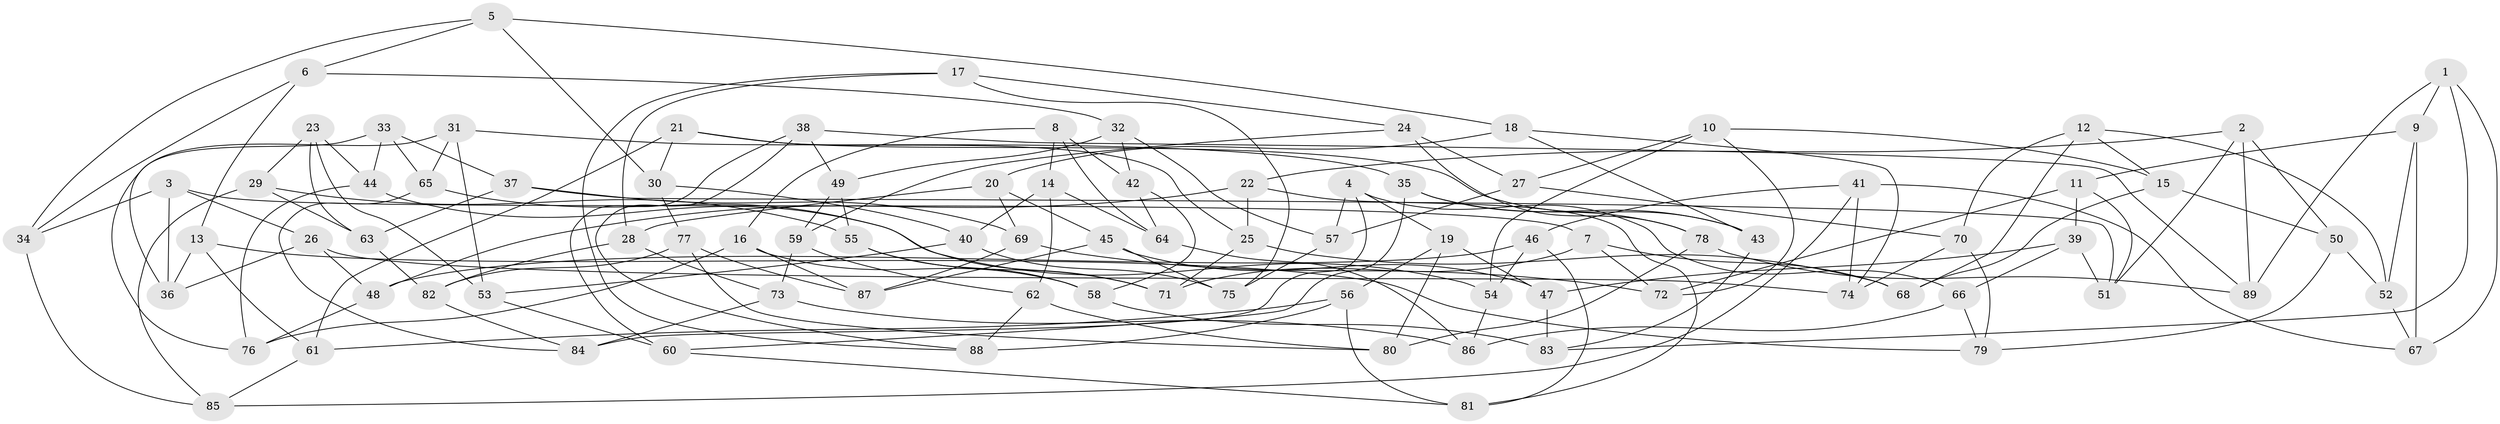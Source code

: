 // coarse degree distribution, {4: 0.45161290322580644, 5: 0.20967741935483872, 3: 0.14516129032258066, 6: 0.1935483870967742}
// Generated by graph-tools (version 1.1) at 2025/38/03/04/25 23:38:07]
// undirected, 89 vertices, 178 edges
graph export_dot {
  node [color=gray90,style=filled];
  1;
  2;
  3;
  4;
  5;
  6;
  7;
  8;
  9;
  10;
  11;
  12;
  13;
  14;
  15;
  16;
  17;
  18;
  19;
  20;
  21;
  22;
  23;
  24;
  25;
  26;
  27;
  28;
  29;
  30;
  31;
  32;
  33;
  34;
  35;
  36;
  37;
  38;
  39;
  40;
  41;
  42;
  43;
  44;
  45;
  46;
  47;
  48;
  49;
  50;
  51;
  52;
  53;
  54;
  55;
  56;
  57;
  58;
  59;
  60;
  61;
  62;
  63;
  64;
  65;
  66;
  67;
  68;
  69;
  70;
  71;
  72;
  73;
  74;
  75;
  76;
  77;
  78;
  79;
  80;
  81;
  82;
  83;
  84;
  85;
  86;
  87;
  88;
  89;
  1 -- 83;
  1 -- 89;
  1 -- 67;
  1 -- 9;
  2 -- 51;
  2 -- 89;
  2 -- 50;
  2 -- 22;
  3 -- 26;
  3 -- 7;
  3 -- 36;
  3 -- 34;
  4 -- 57;
  4 -- 84;
  4 -- 19;
  4 -- 66;
  5 -- 6;
  5 -- 34;
  5 -- 18;
  5 -- 30;
  6 -- 32;
  6 -- 13;
  6 -- 34;
  7 -- 72;
  7 -- 68;
  7 -- 71;
  8 -- 16;
  8 -- 14;
  8 -- 64;
  8 -- 42;
  9 -- 67;
  9 -- 52;
  9 -- 11;
  10 -- 15;
  10 -- 54;
  10 -- 72;
  10 -- 27;
  11 -- 72;
  11 -- 51;
  11 -- 39;
  12 -- 68;
  12 -- 15;
  12 -- 52;
  12 -- 70;
  13 -- 36;
  13 -- 79;
  13 -- 61;
  14 -- 64;
  14 -- 62;
  14 -- 40;
  15 -- 68;
  15 -- 50;
  16 -- 87;
  16 -- 58;
  16 -- 76;
  17 -- 75;
  17 -- 24;
  17 -- 88;
  17 -- 28;
  18 -- 20;
  18 -- 43;
  18 -- 74;
  19 -- 56;
  19 -- 47;
  19 -- 80;
  20 -- 45;
  20 -- 28;
  20 -- 69;
  21 -- 30;
  21 -- 61;
  21 -- 25;
  21 -- 43;
  22 -- 48;
  22 -- 25;
  22 -- 81;
  23 -- 53;
  23 -- 63;
  23 -- 29;
  23 -- 44;
  24 -- 78;
  24 -- 27;
  24 -- 59;
  25 -- 68;
  25 -- 71;
  26 -- 48;
  26 -- 36;
  26 -- 74;
  27 -- 57;
  27 -- 70;
  28 -- 82;
  28 -- 73;
  29 -- 55;
  29 -- 85;
  29 -- 63;
  30 -- 77;
  30 -- 40;
  31 -- 65;
  31 -- 35;
  31 -- 53;
  31 -- 76;
  32 -- 49;
  32 -- 57;
  32 -- 42;
  33 -- 37;
  33 -- 44;
  33 -- 65;
  33 -- 36;
  34 -- 85;
  35 -- 78;
  35 -- 60;
  35 -- 43;
  37 -- 51;
  37 -- 69;
  37 -- 63;
  38 -- 49;
  38 -- 60;
  38 -- 89;
  38 -- 88;
  39 -- 66;
  39 -- 47;
  39 -- 51;
  40 -- 75;
  40 -- 53;
  41 -- 74;
  41 -- 85;
  41 -- 46;
  41 -- 67;
  42 -- 58;
  42 -- 64;
  43 -- 83;
  44 -- 54;
  44 -- 76;
  45 -- 87;
  45 -- 47;
  45 -- 75;
  46 -- 81;
  46 -- 48;
  46 -- 54;
  47 -- 83;
  48 -- 76;
  49 -- 55;
  49 -- 59;
  50 -- 52;
  50 -- 79;
  52 -- 67;
  53 -- 60;
  54 -- 86;
  55 -- 58;
  55 -- 71;
  56 -- 88;
  56 -- 61;
  56 -- 81;
  57 -- 75;
  58 -- 83;
  59 -- 62;
  59 -- 73;
  60 -- 81;
  61 -- 85;
  62 -- 80;
  62 -- 88;
  63 -- 82;
  64 -- 86;
  65 -- 84;
  65 -- 71;
  66 -- 79;
  66 -- 86;
  69 -- 87;
  69 -- 72;
  70 -- 74;
  70 -- 79;
  73 -- 84;
  73 -- 86;
  77 -- 82;
  77 -- 80;
  77 -- 87;
  78 -- 80;
  78 -- 89;
  82 -- 84;
}
